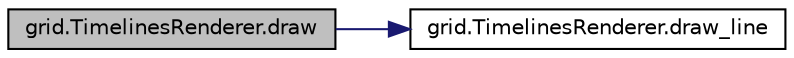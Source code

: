 digraph "grid.TimelinesRenderer.draw"
{
 // LATEX_PDF_SIZE
  edge [fontname="Helvetica",fontsize="10",labelfontname="Helvetica",labelfontsize="10"];
  node [fontname="Helvetica",fontsize="10",shape=record];
  rankdir="LR";
  Node1 [label="grid.TimelinesRenderer.draw",height=0.2,width=0.4,color="black", fillcolor="grey75", style="filled", fontcolor="black",tooltip="Draw."];
  Node1 -> Node2 [color="midnightblue",fontsize="10",style="solid",fontname="Helvetica"];
  Node2 [label="grid.TimelinesRenderer.draw_line",height=0.2,width=0.4,color="black", fillcolor="white", style="filled",URL="$classgrid_1_1_timelines_renderer.html#a15c97fe3cdbc83d75ef61ec4649e68d9",tooltip="Draw Line."];
}
